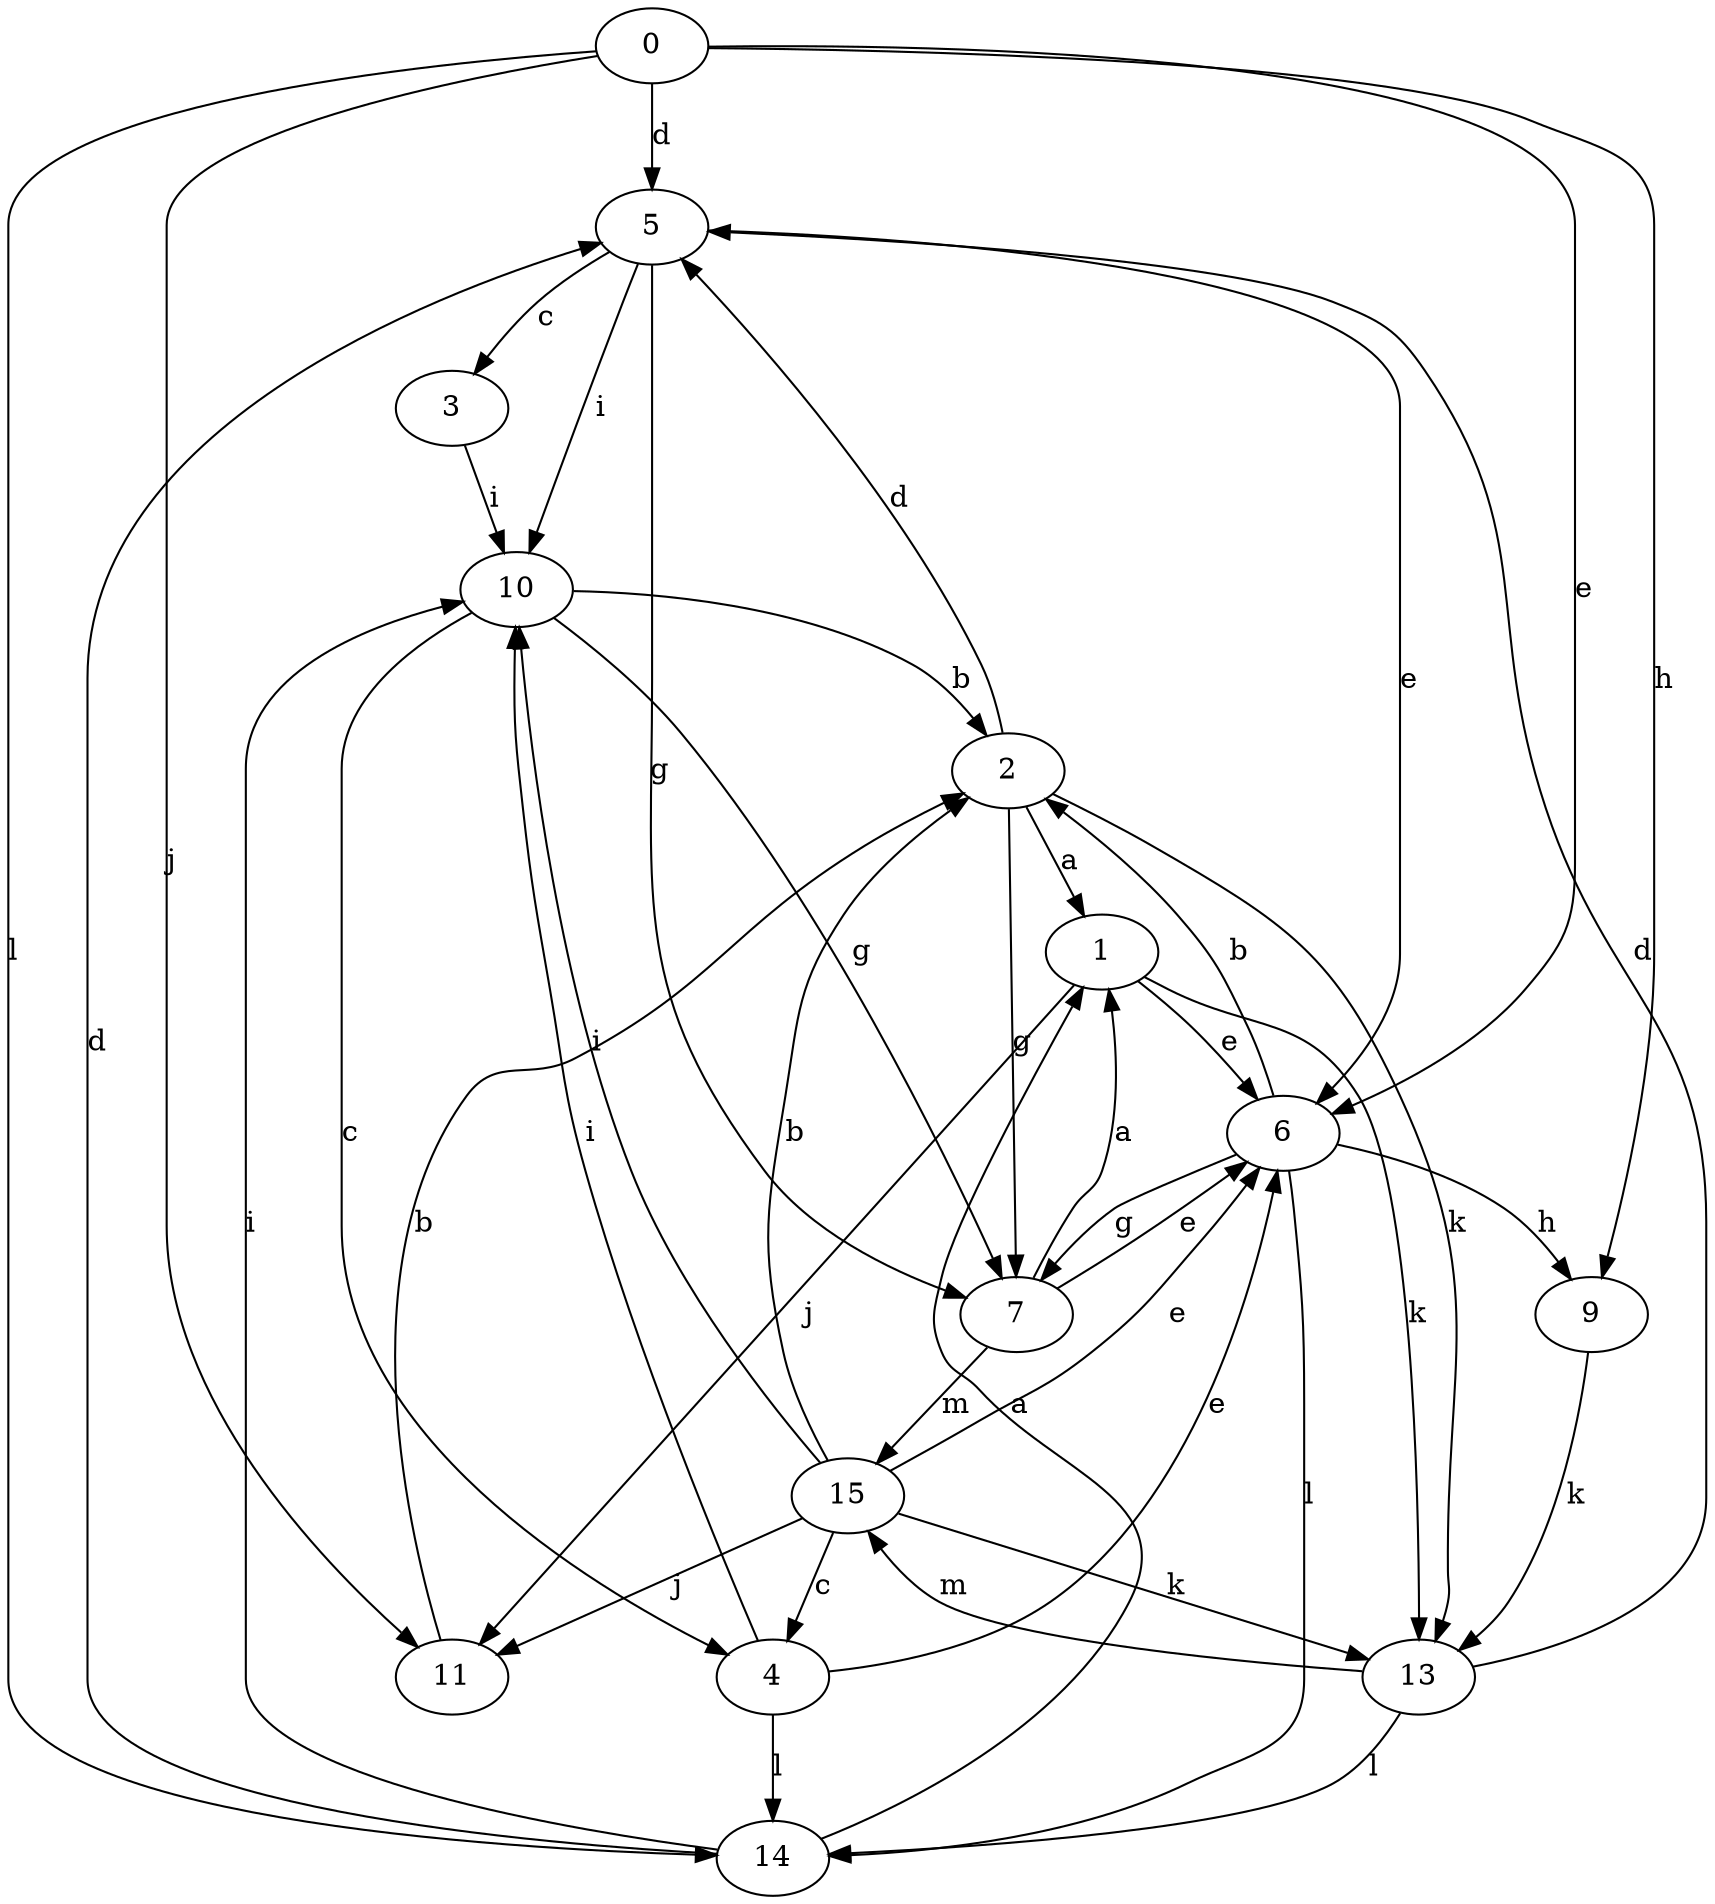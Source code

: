 strict digraph  {
0;
1;
2;
3;
4;
5;
6;
7;
9;
10;
11;
13;
14;
15;
0 -> 5  [label=d];
0 -> 6  [label=e];
0 -> 9  [label=h];
0 -> 11  [label=j];
0 -> 14  [label=l];
1 -> 6  [label=e];
1 -> 11  [label=j];
1 -> 13  [label=k];
2 -> 1  [label=a];
2 -> 5  [label=d];
2 -> 7  [label=g];
2 -> 13  [label=k];
3 -> 10  [label=i];
4 -> 6  [label=e];
4 -> 10  [label=i];
4 -> 14  [label=l];
5 -> 3  [label=c];
5 -> 6  [label=e];
5 -> 7  [label=g];
5 -> 10  [label=i];
6 -> 2  [label=b];
6 -> 7  [label=g];
6 -> 9  [label=h];
6 -> 14  [label=l];
7 -> 1  [label=a];
7 -> 6  [label=e];
7 -> 15  [label=m];
9 -> 13  [label=k];
10 -> 2  [label=b];
10 -> 4  [label=c];
10 -> 7  [label=g];
11 -> 2  [label=b];
13 -> 5  [label=d];
13 -> 14  [label=l];
13 -> 15  [label=m];
14 -> 1  [label=a];
14 -> 5  [label=d];
14 -> 10  [label=i];
15 -> 2  [label=b];
15 -> 4  [label=c];
15 -> 6  [label=e];
15 -> 10  [label=i];
15 -> 11  [label=j];
15 -> 13  [label=k];
}
